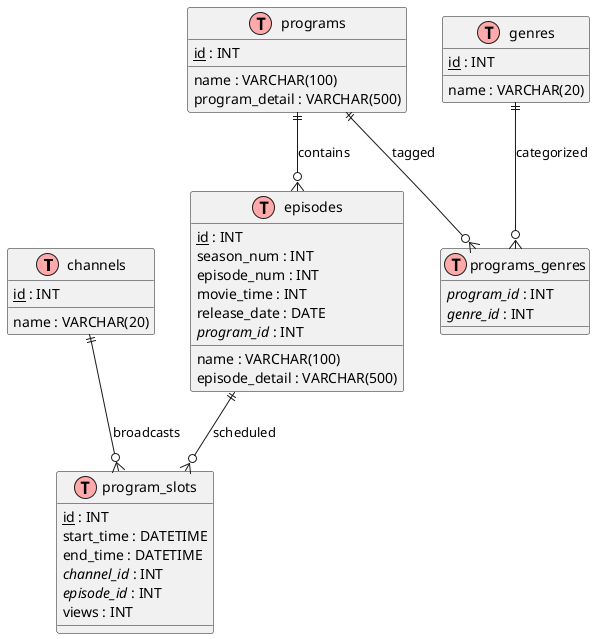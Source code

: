 @startuml
!define table(x) class x << (T,#FFAAAA) >>
!define primary_key(x) <u>x</u>
!define foreign_key(x) <i>x</i>

' テーブル定義

table(channels) {
  primary_key(id) : INT
  name : VARCHAR(20)
}

table(programs) {
  primary_key(id) : INT
  name : VARCHAR(100)
  program_detail : VARCHAR(500)
}

table(episodes) {
  primary_key(id) : INT
  name : VARCHAR(100)
  season_num : INT
  episode_num : INT
  episode_detail : VARCHAR(500)
  movie_time : INT
  release_date : DATE
  foreign_key(program_id) : INT
}

table(program_slots) {
  primary_key(id) : INT
  start_time : DATETIME
  end_time : DATETIME
  foreign_key(channel_id) : INT
  foreign_key(episode_id) : INT
  views : INT
}

table(genres) {
  primary_key(id) : INT
  name : VARCHAR(20)
}

table(programs_genres) {
  foreign_key(program_id) : INT
  foreign_key(genre_id) : INT
}

' リレーション定義

programs ||--o{ episodes : contains
channels ||--o{ program_slots : broadcasts
episodes ||--o{ program_slots : scheduled
programs ||--o{ programs_genres : tagged
genres ||--o{ programs_genres : categorized

@enduml
